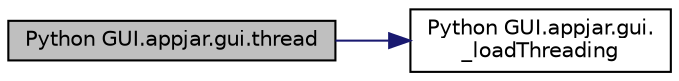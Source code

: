 digraph "Python GUI.appjar.gui.thread"
{
  edge [fontname="Helvetica",fontsize="10",labelfontname="Helvetica",labelfontsize="10"];
  node [fontname="Helvetica",fontsize="10",shape=record];
  rankdir="LR";
  Node2153 [label="Python GUI.appjar.gui.thread",height=0.2,width=0.4,color="black", fillcolor="grey75", style="filled", fontcolor="black"];
  Node2153 -> Node2154 [color="midnightblue",fontsize="10",style="solid",fontname="Helvetica"];
  Node2154 [label="Python GUI.appjar.gui.\l_loadThreading",height=0.2,width=0.4,color="black", fillcolor="white", style="filled",URL="$class_python_01_g_u_i_1_1appjar_1_1gui.html#a98e0a521a795bbc342493e84d1b157d1"];
}
